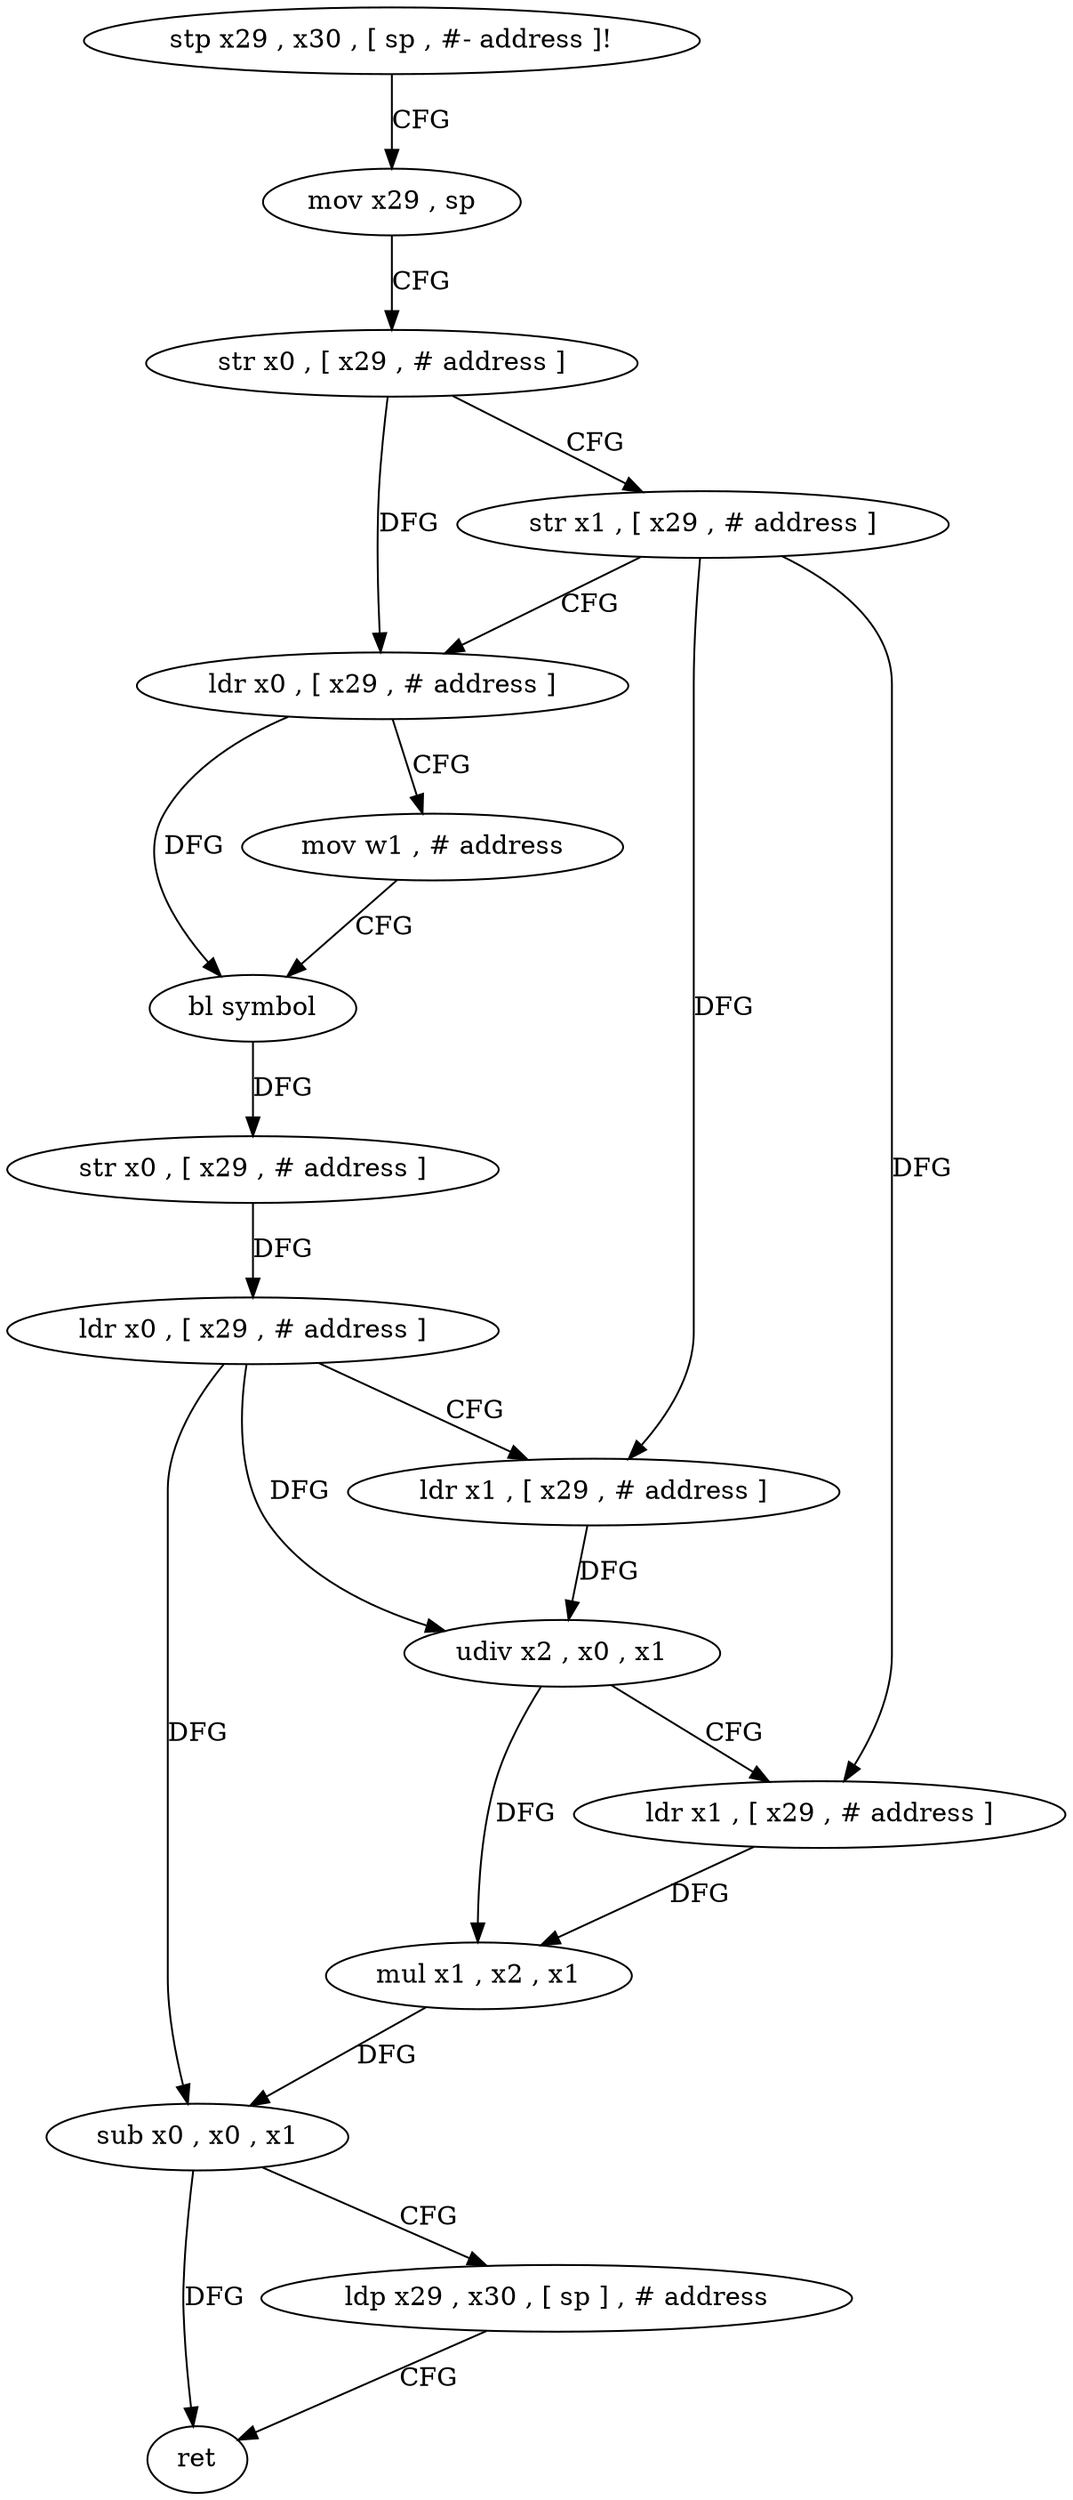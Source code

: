 digraph "func" {
"4317752" [label = "stp x29 , x30 , [ sp , #- address ]!" ]
"4317756" [label = "mov x29 , sp" ]
"4317760" [label = "str x0 , [ x29 , # address ]" ]
"4317764" [label = "str x1 , [ x29 , # address ]" ]
"4317768" [label = "ldr x0 , [ x29 , # address ]" ]
"4317772" [label = "mov w1 , # address" ]
"4317776" [label = "bl symbol" ]
"4317780" [label = "str x0 , [ x29 , # address ]" ]
"4317784" [label = "ldr x0 , [ x29 , # address ]" ]
"4317788" [label = "ldr x1 , [ x29 , # address ]" ]
"4317792" [label = "udiv x2 , x0 , x1" ]
"4317796" [label = "ldr x1 , [ x29 , # address ]" ]
"4317800" [label = "mul x1 , x2 , x1" ]
"4317804" [label = "sub x0 , x0 , x1" ]
"4317808" [label = "ldp x29 , x30 , [ sp ] , # address" ]
"4317812" [label = "ret" ]
"4317752" -> "4317756" [ label = "CFG" ]
"4317756" -> "4317760" [ label = "CFG" ]
"4317760" -> "4317764" [ label = "CFG" ]
"4317760" -> "4317768" [ label = "DFG" ]
"4317764" -> "4317768" [ label = "CFG" ]
"4317764" -> "4317788" [ label = "DFG" ]
"4317764" -> "4317796" [ label = "DFG" ]
"4317768" -> "4317772" [ label = "CFG" ]
"4317768" -> "4317776" [ label = "DFG" ]
"4317772" -> "4317776" [ label = "CFG" ]
"4317776" -> "4317780" [ label = "DFG" ]
"4317780" -> "4317784" [ label = "DFG" ]
"4317784" -> "4317788" [ label = "CFG" ]
"4317784" -> "4317792" [ label = "DFG" ]
"4317784" -> "4317804" [ label = "DFG" ]
"4317788" -> "4317792" [ label = "DFG" ]
"4317792" -> "4317796" [ label = "CFG" ]
"4317792" -> "4317800" [ label = "DFG" ]
"4317796" -> "4317800" [ label = "DFG" ]
"4317800" -> "4317804" [ label = "DFG" ]
"4317804" -> "4317808" [ label = "CFG" ]
"4317804" -> "4317812" [ label = "DFG" ]
"4317808" -> "4317812" [ label = "CFG" ]
}
